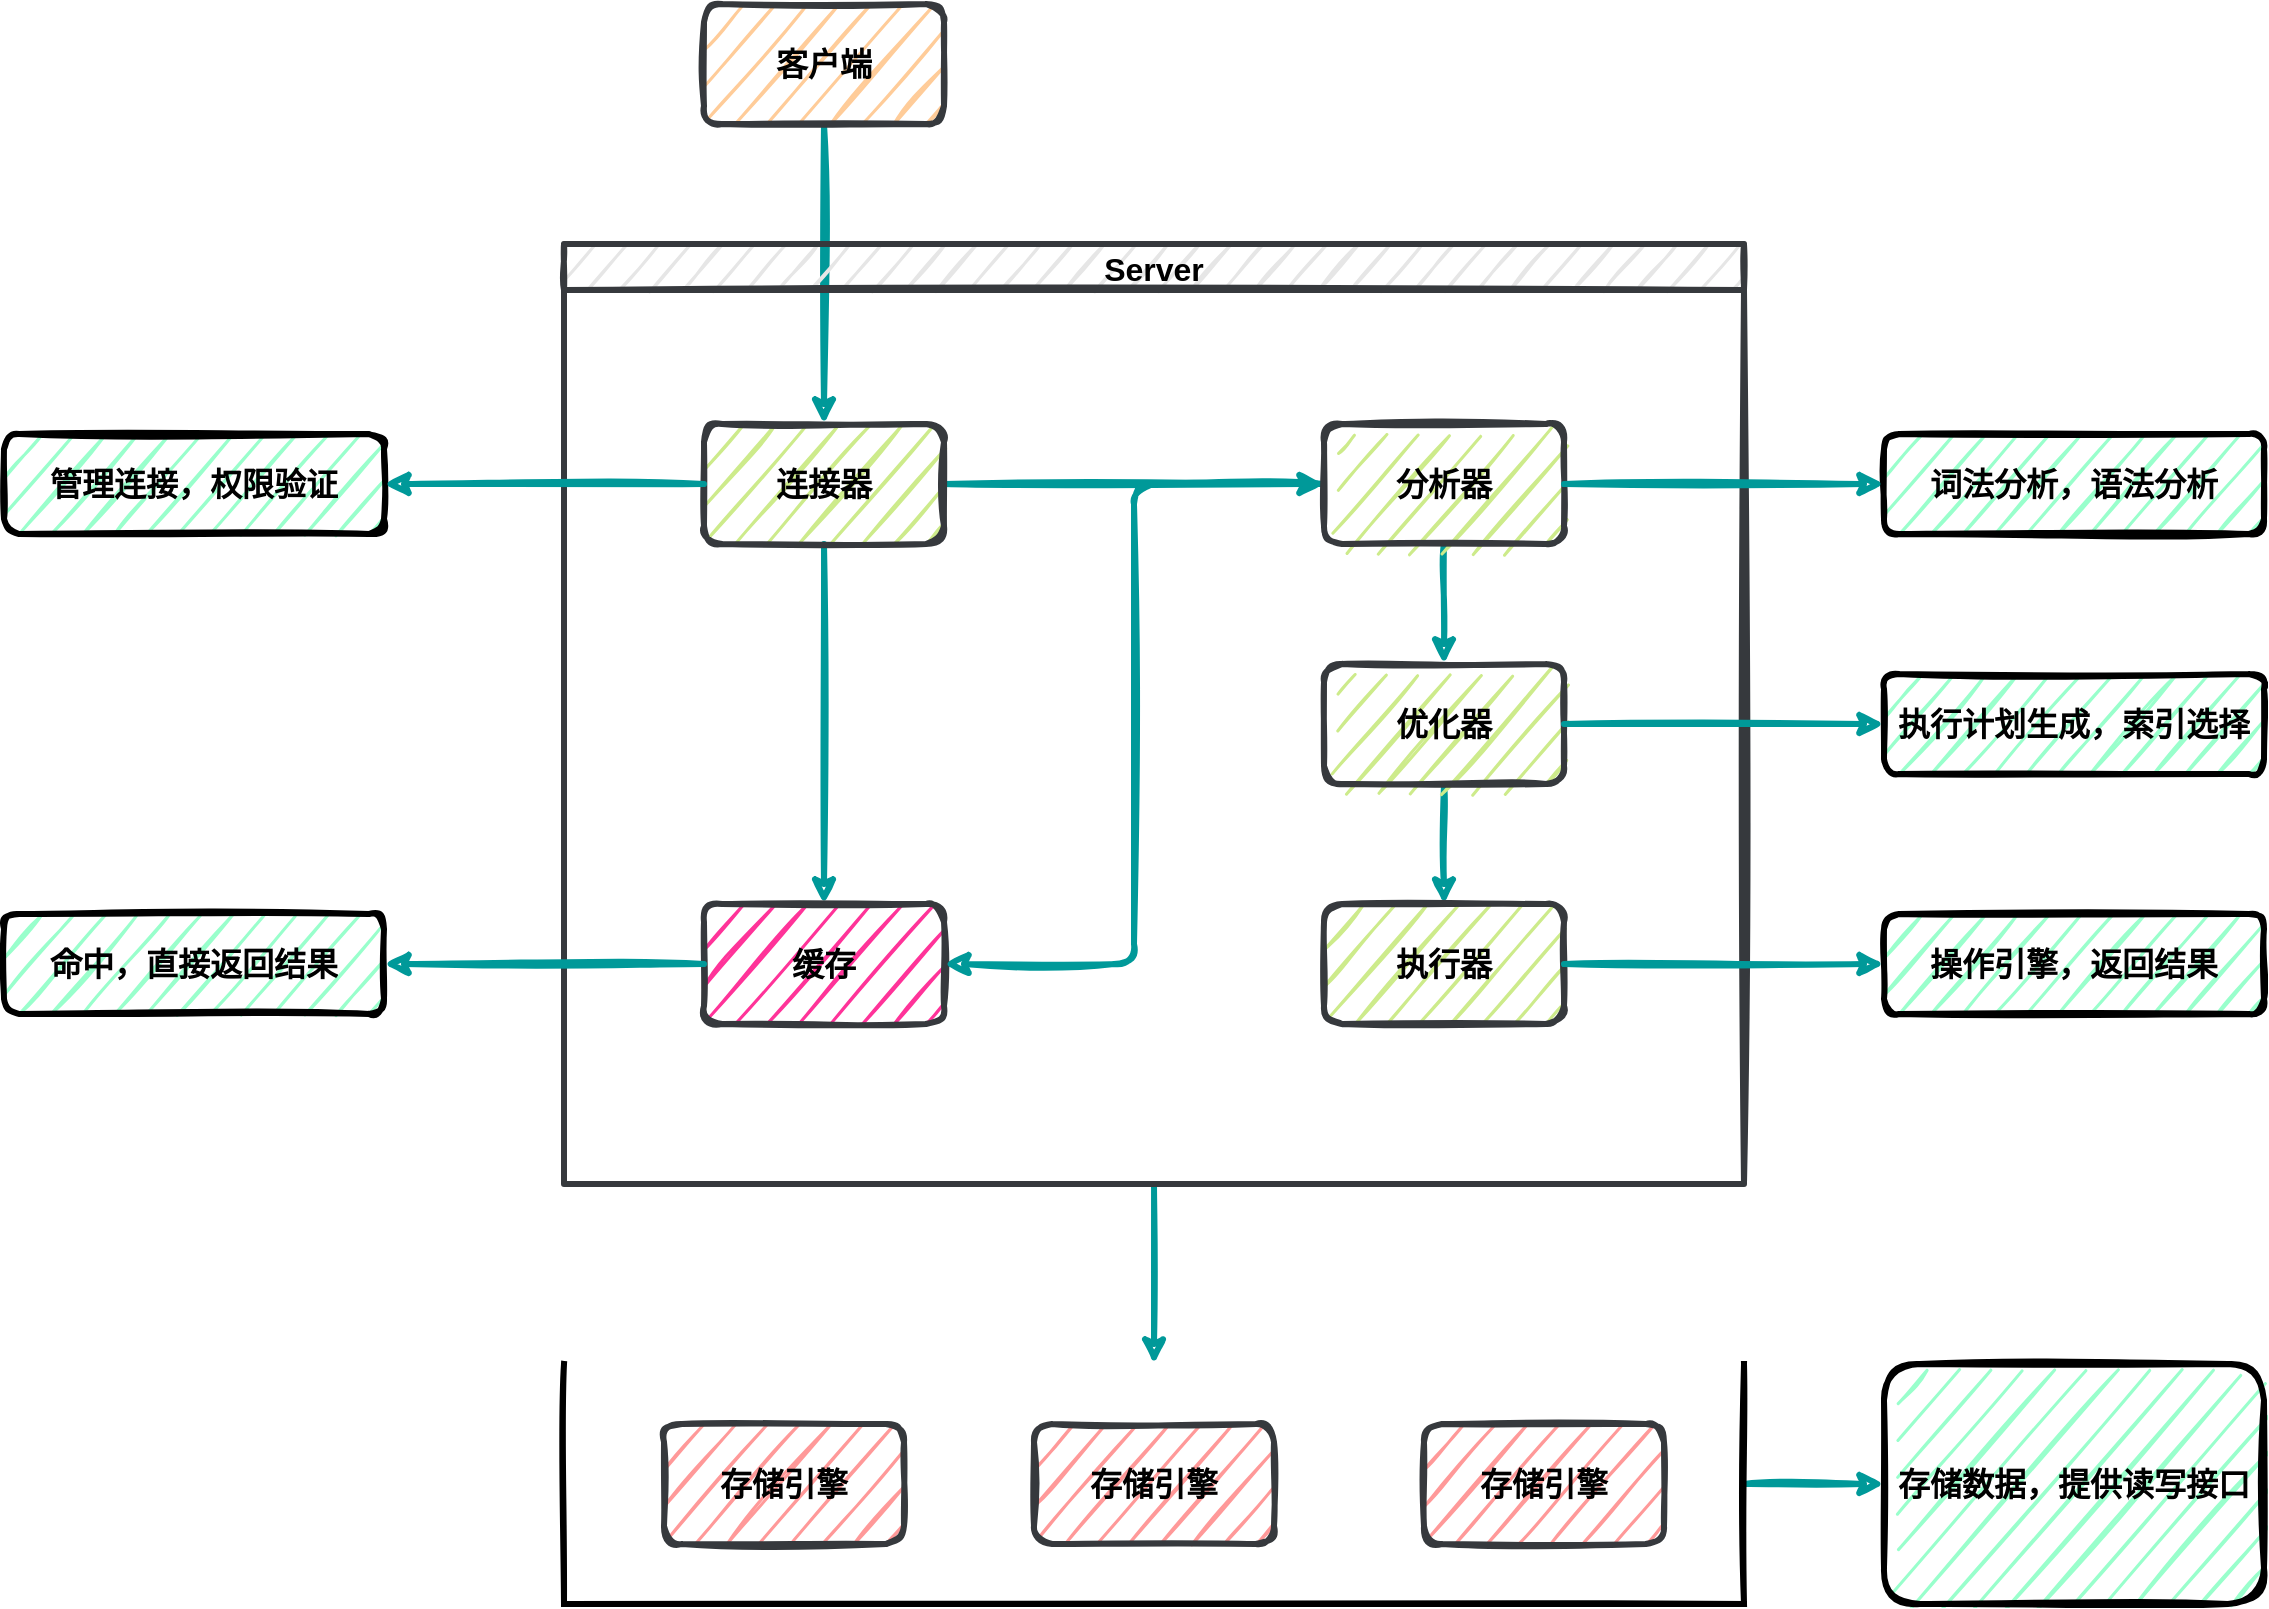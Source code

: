 <mxfile version="13.9.9" type="device"><diagram id="tu2We4PBM5McA9is-uMo" name="第 1 页"><mxGraphModel dx="1779" dy="644" grid="1" gridSize="10" guides="1" tooltips="1" connect="1" arrows="1" fold="1" page="1" pageScale="1" pageWidth="827" pageHeight="1169" math="0" shadow="0"><root><mxCell id="0"/><mxCell id="1" parent="0"/><mxCell id="2SsNBRTJQYOcUGuz-JsL-16" style="edgeStyle=orthogonalEdgeStyle;rounded=1;orthogonalLoop=1;jettySize=auto;html=1;fontSize=16;strokeWidth=3;sketch=1;fillColor=#ffcccc;strokeColor=#009999;" edge="1" parent="1" source="2SsNBRTJQYOcUGuz-JsL-5" target="2SsNBRTJQYOcUGuz-JsL-8"><mxGeometry relative="1" as="geometry"/></mxCell><mxCell id="2SsNBRTJQYOcUGuz-JsL-5" value="客户端" style="rounded=1;whiteSpace=wrap;html=1;sketch=1;strokeColor=#36393d;fontStyle=1;fontSize=16;strokeWidth=3;fillColor=#FFCC99;" vertex="1" parent="1"><mxGeometry x="200" y="200" width="120" height="60" as="geometry"/></mxCell><mxCell id="2SsNBRTJQYOcUGuz-JsL-24" style="edgeStyle=orthogonalEdgeStyle;rounded=1;sketch=1;orthogonalLoop=1;jettySize=auto;html=1;entryX=0.5;entryY=0;entryDx=0;entryDy=0;strokeWidth=3;fontSize=16;strokeColor=#009999;" edge="1" parent="1" source="2SsNBRTJQYOcUGuz-JsL-6" target="2SsNBRTJQYOcUGuz-JsL-23"><mxGeometry relative="1" as="geometry"/></mxCell><mxCell id="2SsNBRTJQYOcUGuz-JsL-6" value="Server" style="swimlane;sketch=1;strokeColor=#36393d;fontSize=16;horizontal=1;strokeWidth=3;fillColor=#E6E6E6;" vertex="1" parent="1"><mxGeometry x="130" y="320" width="590" height="470" as="geometry"/></mxCell><mxCell id="2SsNBRTJQYOcUGuz-JsL-17" style="edgeStyle=orthogonalEdgeStyle;rounded=1;sketch=1;orthogonalLoop=1;jettySize=auto;html=1;strokeWidth=3;fontSize=16;strokeColor=#009999;" edge="1" parent="2SsNBRTJQYOcUGuz-JsL-6" source="2SsNBRTJQYOcUGuz-JsL-8" target="2SsNBRTJQYOcUGuz-JsL-10"><mxGeometry relative="1" as="geometry"/></mxCell><mxCell id="2SsNBRTJQYOcUGuz-JsL-18" style="edgeStyle=orthogonalEdgeStyle;rounded=1;sketch=1;orthogonalLoop=1;jettySize=auto;html=1;strokeWidth=3;fontSize=16;strokeColor=#009999;" edge="1" parent="2SsNBRTJQYOcUGuz-JsL-6" source="2SsNBRTJQYOcUGuz-JsL-8" target="2SsNBRTJQYOcUGuz-JsL-9"><mxGeometry relative="1" as="geometry"/></mxCell><mxCell id="2SsNBRTJQYOcUGuz-JsL-8" value="连接器" style="rounded=1;whiteSpace=wrap;html=1;sketch=1;fillColor=#cdeb8b;strokeColor=#36393d;fontStyle=1;fontSize=16;strokeWidth=3;" vertex="1" parent="2SsNBRTJQYOcUGuz-JsL-6"><mxGeometry x="70" y="90" width="120" height="60" as="geometry"/></mxCell><mxCell id="2SsNBRTJQYOcUGuz-JsL-9" value="缓存" style="rounded=1;whiteSpace=wrap;html=1;sketch=1;strokeColor=#36393d;fontStyle=1;fontSize=16;strokeWidth=3;fillColor=#FF3399;" vertex="1" parent="2SsNBRTJQYOcUGuz-JsL-6"><mxGeometry x="70" y="330" width="120" height="60" as="geometry"/></mxCell><mxCell id="2SsNBRTJQYOcUGuz-JsL-19" style="edgeStyle=orthogonalEdgeStyle;rounded=1;sketch=1;orthogonalLoop=1;jettySize=auto;html=1;entryX=0.5;entryY=0;entryDx=0;entryDy=0;strokeWidth=3;fontSize=16;strokeColor=#009999;" edge="1" parent="2SsNBRTJQYOcUGuz-JsL-6" source="2SsNBRTJQYOcUGuz-JsL-10" target="2SsNBRTJQYOcUGuz-JsL-11"><mxGeometry relative="1" as="geometry"/></mxCell><mxCell id="2SsNBRTJQYOcUGuz-JsL-21" style="edgeStyle=orthogonalEdgeStyle;rounded=1;sketch=1;orthogonalLoop=1;jettySize=auto;html=1;entryX=1;entryY=0.5;entryDx=0;entryDy=0;strokeWidth=3;fontSize=16;strokeColor=#009999;" edge="1" parent="2SsNBRTJQYOcUGuz-JsL-6" source="2SsNBRTJQYOcUGuz-JsL-10" target="2SsNBRTJQYOcUGuz-JsL-9"><mxGeometry relative="1" as="geometry"/></mxCell><mxCell id="2SsNBRTJQYOcUGuz-JsL-10" value="分析器" style="rounded=1;whiteSpace=wrap;html=1;sketch=1;fillColor=#cdeb8b;strokeColor=#36393d;fontStyle=1;fontSize=16;strokeWidth=3;" vertex="1" parent="2SsNBRTJQYOcUGuz-JsL-6"><mxGeometry x="380" y="90" width="120" height="60" as="geometry"/></mxCell><mxCell id="2SsNBRTJQYOcUGuz-JsL-20" style="edgeStyle=orthogonalEdgeStyle;rounded=1;sketch=1;orthogonalLoop=1;jettySize=auto;html=1;entryX=0.5;entryY=0;entryDx=0;entryDy=0;strokeWidth=3;fontSize=16;strokeColor=#009999;" edge="1" parent="2SsNBRTJQYOcUGuz-JsL-6" source="2SsNBRTJQYOcUGuz-JsL-11" target="2SsNBRTJQYOcUGuz-JsL-12"><mxGeometry relative="1" as="geometry"/></mxCell><mxCell id="2SsNBRTJQYOcUGuz-JsL-11" value="优化器" style="rounded=1;whiteSpace=wrap;html=1;sketch=1;fillColor=#cdeb8b;strokeColor=#36393d;fontStyle=1;fontSize=16;strokeWidth=3;" vertex="1" parent="2SsNBRTJQYOcUGuz-JsL-6"><mxGeometry x="380" y="210" width="120" height="60" as="geometry"/></mxCell><mxCell id="2SsNBRTJQYOcUGuz-JsL-12" value="执行器" style="rounded=1;whiteSpace=wrap;html=1;sketch=1;fillColor=#cdeb8b;strokeColor=#36393d;fontStyle=1;fontSize=16;strokeWidth=3;" vertex="1" parent="2SsNBRTJQYOcUGuz-JsL-6"><mxGeometry x="380" y="330" width="120" height="60" as="geometry"/></mxCell><mxCell id="2SsNBRTJQYOcUGuz-JsL-39" style="edgeStyle=orthogonalEdgeStyle;rounded=1;sketch=1;orthogonalLoop=1;jettySize=auto;html=1;entryX=0;entryY=0.5;entryDx=0;entryDy=0;strokeWidth=3;fontSize=16;strokeColor=#009999;" edge="1" parent="1" source="2SsNBRTJQYOcUGuz-JsL-23" target="2SsNBRTJQYOcUGuz-JsL-38"><mxGeometry relative="1" as="geometry"/></mxCell><mxCell id="2SsNBRTJQYOcUGuz-JsL-23" value="" style="shape=partialRectangle;whiteSpace=wrap;html=1;bottom=1;right=1;left=1;top=0;fillColor=none;routingCenterX=-0.5;sketch=1;strokeWidth=3;fontSize=16;" vertex="1" parent="1"><mxGeometry x="130" y="880" width="590" height="120" as="geometry"/></mxCell><mxCell id="2SsNBRTJQYOcUGuz-JsL-25" value="存储引擎" style="rounded=1;whiteSpace=wrap;html=1;sketch=1;strokeColor=#36393d;fontStyle=1;fontSize=16;strokeWidth=3;fillColor=#FF9999;" vertex="1" parent="1"><mxGeometry x="180" y="910" width="120" height="60" as="geometry"/></mxCell><mxCell id="2SsNBRTJQYOcUGuz-JsL-26" value="存储引擎" style="rounded=1;whiteSpace=wrap;html=1;sketch=1;strokeColor=#36393d;fontStyle=1;fontSize=16;strokeWidth=3;fillColor=#FF9999;" vertex="1" parent="1"><mxGeometry x="365" y="910" width="120" height="60" as="geometry"/></mxCell><mxCell id="2SsNBRTJQYOcUGuz-JsL-27" value="存储引擎" style="rounded=1;whiteSpace=wrap;html=1;sketch=1;strokeColor=#36393d;fontStyle=1;fontSize=16;strokeWidth=3;fillColor=#FF9999;" vertex="1" parent="1"><mxGeometry x="560" y="910" width="120" height="60" as="geometry"/></mxCell><mxCell id="2SsNBRTJQYOcUGuz-JsL-30" value="&lt;br&gt;操作引擎，返回结果" style="text;html=1;spacing=5;spacingTop=-20;whiteSpace=wrap;overflow=hidden;rounded=1;sketch=1;fontSize=16;strokeWidth=3;strokeColor=#000000;perimeterSpacing=0;fontStyle=1;align=center;verticalAlign=middle;fillColor=#99FFCC;" vertex="1" parent="1"><mxGeometry x="790" y="655" width="190" height="50" as="geometry"/></mxCell><mxCell id="2SsNBRTJQYOcUGuz-JsL-31" style="edgeStyle=orthogonalEdgeStyle;rounded=1;sketch=1;orthogonalLoop=1;jettySize=auto;html=1;strokeWidth=3;fontSize=16;strokeColor=#009999;" edge="1" parent="1" source="2SsNBRTJQYOcUGuz-JsL-12" target="2SsNBRTJQYOcUGuz-JsL-30"><mxGeometry relative="1" as="geometry"/></mxCell><mxCell id="2SsNBRTJQYOcUGuz-JsL-32" value="&lt;br&gt;执行计划生成，索引选择" style="text;html=1;spacing=5;spacingTop=-20;whiteSpace=wrap;overflow=hidden;rounded=1;sketch=1;fontSize=16;strokeWidth=3;strokeColor=#000000;perimeterSpacing=0;fontStyle=1;align=center;verticalAlign=middle;fillColor=#99FFCC;" vertex="1" parent="1"><mxGeometry x="790" y="535" width="190" height="50" as="geometry"/></mxCell><mxCell id="2SsNBRTJQYOcUGuz-JsL-33" style="edgeStyle=orthogonalEdgeStyle;rounded=1;sketch=1;orthogonalLoop=1;jettySize=auto;html=1;entryX=0;entryY=0.5;entryDx=0;entryDy=0;strokeWidth=3;fontSize=16;strokeColor=#009999;" edge="1" parent="1" source="2SsNBRTJQYOcUGuz-JsL-11" target="2SsNBRTJQYOcUGuz-JsL-32"><mxGeometry relative="1" as="geometry"/></mxCell><mxCell id="2SsNBRTJQYOcUGuz-JsL-36" value="&lt;br&gt;词法分析，语法分析" style="text;html=1;spacing=5;spacingTop=-20;whiteSpace=wrap;overflow=hidden;rounded=1;sketch=1;fontSize=16;strokeWidth=3;strokeColor=#000000;perimeterSpacing=0;fontStyle=1;align=center;verticalAlign=middle;fillColor=#99FFCC;" vertex="1" parent="1"><mxGeometry x="790" y="415" width="190" height="50" as="geometry"/></mxCell><mxCell id="2SsNBRTJQYOcUGuz-JsL-37" style="edgeStyle=orthogonalEdgeStyle;rounded=1;sketch=1;orthogonalLoop=1;jettySize=auto;html=1;entryX=0;entryY=0.5;entryDx=0;entryDy=0;strokeWidth=3;fontSize=16;fontColor=#00CCCC;strokeColor=#009999;" edge="1" parent="1" source="2SsNBRTJQYOcUGuz-JsL-10" target="2SsNBRTJQYOcUGuz-JsL-36"><mxGeometry relative="1" as="geometry"/></mxCell><mxCell id="2SsNBRTJQYOcUGuz-JsL-38" value="&lt;br&gt;存储数据，提供读写接口" style="text;html=1;spacing=5;spacingTop=-20;whiteSpace=wrap;overflow=hidden;rounded=1;sketch=1;fontSize=16;strokeWidth=3;strokeColor=#000000;perimeterSpacing=0;fontStyle=1;align=center;verticalAlign=middle;fillColor=#99FFCC;" vertex="1" parent="1"><mxGeometry x="790" y="880" width="190" height="120" as="geometry"/></mxCell><mxCell id="2SsNBRTJQYOcUGuz-JsL-40" value="&lt;br&gt;管理连接，权限验证" style="text;html=1;spacing=5;spacingTop=-20;whiteSpace=wrap;overflow=hidden;rounded=1;sketch=1;fontSize=16;strokeWidth=3;strokeColor=#000000;perimeterSpacing=0;fontStyle=1;align=center;verticalAlign=middle;fillColor=#99FFCC;" vertex="1" parent="1"><mxGeometry x="-150" y="415" width="190" height="50" as="geometry"/></mxCell><mxCell id="2SsNBRTJQYOcUGuz-JsL-41" style="edgeStyle=orthogonalEdgeStyle;rounded=1;sketch=1;orthogonalLoop=1;jettySize=auto;html=1;entryX=1;entryY=0.5;entryDx=0;entryDy=0;strokeWidth=3;fontSize=16;strokeColor=#009999;" edge="1" parent="1" source="2SsNBRTJQYOcUGuz-JsL-8" target="2SsNBRTJQYOcUGuz-JsL-40"><mxGeometry relative="1" as="geometry"/></mxCell><mxCell id="2SsNBRTJQYOcUGuz-JsL-42" value="&lt;br&gt;命中，直接返回结果" style="text;html=1;spacing=5;spacingTop=-20;whiteSpace=wrap;overflow=hidden;rounded=1;sketch=1;fontSize=16;strokeWidth=3;strokeColor=#000000;perimeterSpacing=0;fontStyle=1;align=center;verticalAlign=middle;fillColor=#99FFCC;" vertex="1" parent="1"><mxGeometry x="-150" y="655" width="190" height="50" as="geometry"/></mxCell><mxCell id="2SsNBRTJQYOcUGuz-JsL-43" style="edgeStyle=orthogonalEdgeStyle;rounded=1;sketch=1;orthogonalLoop=1;jettySize=auto;html=1;entryX=1;entryY=0.5;entryDx=0;entryDy=0;strokeWidth=3;fontSize=16;strokeColor=#009999;" edge="1" parent="1" source="2SsNBRTJQYOcUGuz-JsL-9" target="2SsNBRTJQYOcUGuz-JsL-42"><mxGeometry relative="1" as="geometry"/></mxCell></root></mxGraphModel></diagram></mxfile>
